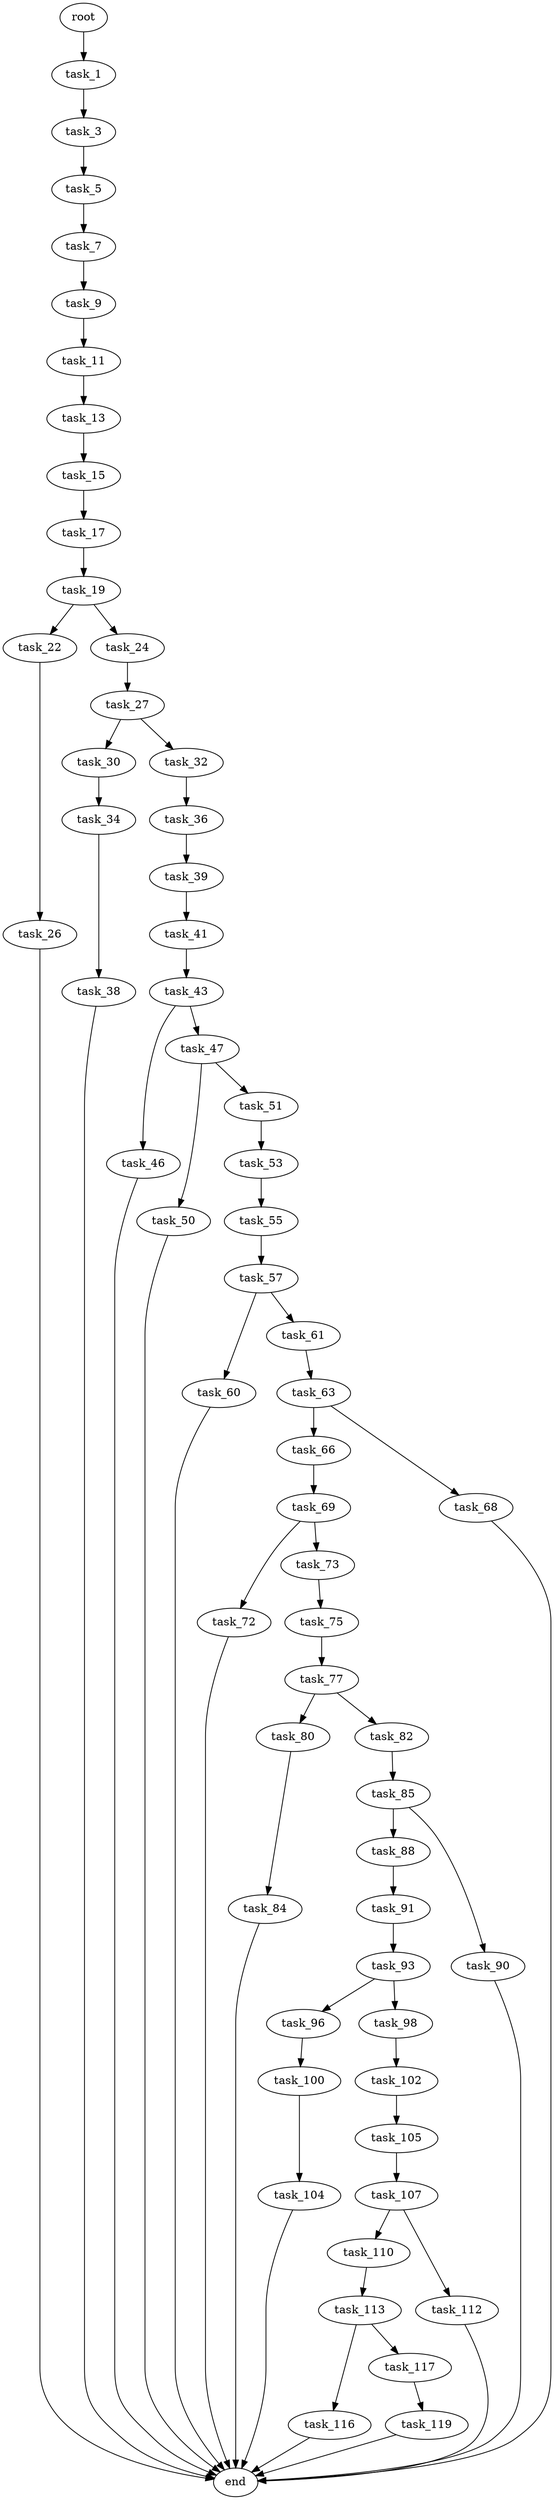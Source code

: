 digraph G {
  root [size="0.000000"];
  task_1 [size="1073741824000.000000"];
  task_3 [size="48622720504.000000"];
  task_5 [size="8589934592.000000"];
  task_7 [size="782757789696.000000"];
  task_9 [size="329001728.000000"];
  task_11 [size="5577612077.000000"];
  task_13 [size="68719476736.000000"];
  task_15 [size="1841638391.000000"];
  task_17 [size="6211724838.000000"];
  task_19 [size="8589934592.000000"];
  task_22 [size="7328877224.000000"];
  task_24 [size="14063303580.000000"];
  task_26 [size="12322253228.000000"];
  task_27 [size="256318141246.000000"];
  end [size="0.000000"];
  task_30 [size="287969095300.000000"];
  task_32 [size="59321126196.000000"];
  task_34 [size="131407056519.000000"];
  task_36 [size="134217728000.000000"];
  task_38 [size="231928233984.000000"];
  task_39 [size="155744907972.000000"];
  task_41 [size="408768629909.000000"];
  task_43 [size="3117934585.000000"];
  task_46 [size="8589934592.000000"];
  task_47 [size="40487376234.000000"];
  task_50 [size="943299423.000000"];
  task_51 [size="8589934592.000000"];
  task_53 [size="28991029248.000000"];
  task_55 [size="8910375268.000000"];
  task_57 [size="7332559252.000000"];
  task_60 [size="93196160260.000000"];
  task_61 [size="820957546.000000"];
  task_63 [size="782757789696.000000"];
  task_66 [size="231928233984.000000"];
  task_68 [size="368293445632.000000"];
  task_69 [size="463961853963.000000"];
  task_72 [size="679726373.000000"];
  task_73 [size="38754851124.000000"];
  task_75 [size="6728105217.000000"];
  task_77 [size="1150284759.000000"];
  task_80 [size="368293445632.000000"];
  task_82 [size="782757789696.000000"];
  task_84 [size="11883257594.000000"];
  task_85 [size="319633624960.000000"];
  task_88 [size="28991029248.000000"];
  task_90 [size="6818647337.000000"];
  task_91 [size="68719476736.000000"];
  task_93 [size="2487774496.000000"];
  task_96 [size="1073741824000.000000"];
  task_98 [size="28991029248.000000"];
  task_100 [size="1100439886204.000000"];
  task_102 [size="24437246709.000000"];
  task_104 [size="15462935194.000000"];
  task_105 [size="358849116548.000000"];
  task_107 [size="1164099376.000000"];
  task_110 [size="1073741824000.000000"];
  task_112 [size="11993324343.000000"];
  task_113 [size="84288803028.000000"];
  task_116 [size="21141007085.000000"];
  task_117 [size="337620707281.000000"];
  task_119 [size="995922091.000000"];

  root -> task_1 [size="1.000000"];
  task_1 -> task_3 [size="838860800.000000"];
  task_3 -> task_5 [size="209715200.000000"];
  task_5 -> task_7 [size="33554432.000000"];
  task_7 -> task_9 [size="679477248.000000"];
  task_9 -> task_11 [size="33554432.000000"];
  task_11 -> task_13 [size="301989888.000000"];
  task_13 -> task_15 [size="134217728.000000"];
  task_15 -> task_17 [size="209715200.000000"];
  task_17 -> task_19 [size="134217728.000000"];
  task_19 -> task_22 [size="33554432.000000"];
  task_19 -> task_24 [size="33554432.000000"];
  task_22 -> task_26 [size="134217728.000000"];
  task_24 -> task_27 [size="411041792.000000"];
  task_26 -> end [size="1.000000"];
  task_27 -> task_30 [size="411041792.000000"];
  task_27 -> task_32 [size="411041792.000000"];
  task_30 -> task_34 [size="209715200.000000"];
  task_32 -> task_36 [size="134217728.000000"];
  task_34 -> task_38 [size="209715200.000000"];
  task_36 -> task_39 [size="209715200.000000"];
  task_38 -> end [size="1.000000"];
  task_39 -> task_41 [size="134217728.000000"];
  task_41 -> task_43 [size="679477248.000000"];
  task_43 -> task_46 [size="75497472.000000"];
  task_43 -> task_47 [size="75497472.000000"];
  task_46 -> end [size="1.000000"];
  task_47 -> task_50 [size="679477248.000000"];
  task_47 -> task_51 [size="679477248.000000"];
  task_50 -> end [size="1.000000"];
  task_51 -> task_53 [size="33554432.000000"];
  task_53 -> task_55 [size="75497472.000000"];
  task_55 -> task_57 [size="33554432.000000"];
  task_57 -> task_60 [size="134217728.000000"];
  task_57 -> task_61 [size="134217728.000000"];
  task_60 -> end [size="1.000000"];
  task_61 -> task_63 [size="33554432.000000"];
  task_63 -> task_66 [size="679477248.000000"];
  task_63 -> task_68 [size="679477248.000000"];
  task_66 -> task_69 [size="301989888.000000"];
  task_68 -> end [size="1.000000"];
  task_69 -> task_72 [size="301989888.000000"];
  task_69 -> task_73 [size="301989888.000000"];
  task_72 -> end [size="1.000000"];
  task_73 -> task_75 [size="134217728.000000"];
  task_75 -> task_77 [size="134217728.000000"];
  task_77 -> task_80 [size="33554432.000000"];
  task_77 -> task_82 [size="33554432.000000"];
  task_80 -> task_84 [size="411041792.000000"];
  task_82 -> task_85 [size="679477248.000000"];
  task_84 -> end [size="1.000000"];
  task_85 -> task_88 [size="536870912.000000"];
  task_85 -> task_90 [size="536870912.000000"];
  task_88 -> task_91 [size="75497472.000000"];
  task_90 -> end [size="1.000000"];
  task_91 -> task_93 [size="134217728.000000"];
  task_93 -> task_96 [size="75497472.000000"];
  task_93 -> task_98 [size="75497472.000000"];
  task_96 -> task_100 [size="838860800.000000"];
  task_98 -> task_102 [size="75497472.000000"];
  task_100 -> task_104 [size="679477248.000000"];
  task_102 -> task_105 [size="411041792.000000"];
  task_104 -> end [size="1.000000"];
  task_105 -> task_107 [size="536870912.000000"];
  task_107 -> task_110 [size="33554432.000000"];
  task_107 -> task_112 [size="33554432.000000"];
  task_110 -> task_113 [size="838860800.000000"];
  task_112 -> end [size="1.000000"];
  task_113 -> task_116 [size="134217728.000000"];
  task_113 -> task_117 [size="134217728.000000"];
  task_116 -> end [size="1.000000"];
  task_117 -> task_119 [size="301989888.000000"];
  task_119 -> end [size="1.000000"];
}
